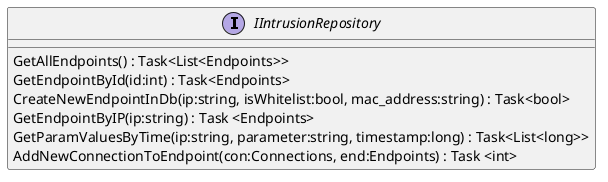 @startuml
interface IIntrusionRepository {
    GetAllEndpoints() : Task<List<Endpoints>>
    GetEndpointById(id:int) : Task<Endpoints>
    CreateNewEndpointInDb(ip:string, isWhitelist:bool, mac_address:string) : Task<bool>
    GetEndpointByIP(ip:string) : Task <Endpoints>
    GetParamValuesByTime(ip:string, parameter:string, timestamp:long) : Task<List<long>>
    AddNewConnectionToEndpoint(con:Connections, end:Endpoints) : Task <int>
}
@enduml
